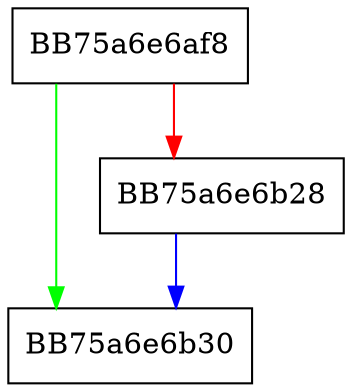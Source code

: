 digraph propIsNumeric {
  node [shape="box"];
  graph [splines=ortho];
  BB75a6e6af8 -> BB75a6e6b30 [color="green"];
  BB75a6e6af8 -> BB75a6e6b28 [color="red"];
  BB75a6e6b28 -> BB75a6e6b30 [color="blue"];
}